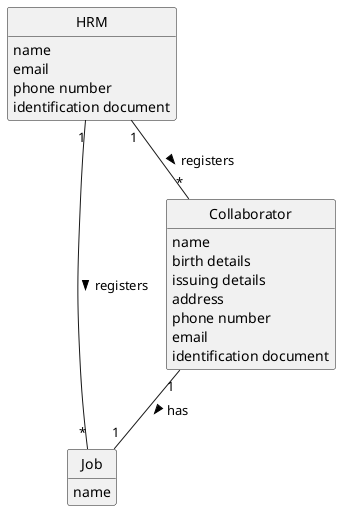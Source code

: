 @startuml
skinparam monochrome true
skinparam packageStyle rectangle
skinparam shadowing false
'skinparam linetype ortho
'left to right direction
skinparam classAttributeIconSize 0
hide circle
hide methods

'title Domain Model

'class Platform {
'  -description
'}

class HRM{
    name
    email
    phone number
    identification document
}


class Job{
    name
}

class Collaborator{
    name
    birth details
    issuing details
    address
    phone number
    email
    identification document
}




HRM "1" -- "*" Job : registers >
HRM "1" -- "*" Collaborator : registers >
Collaborator "1" -- "1" Job : has >


@enduml